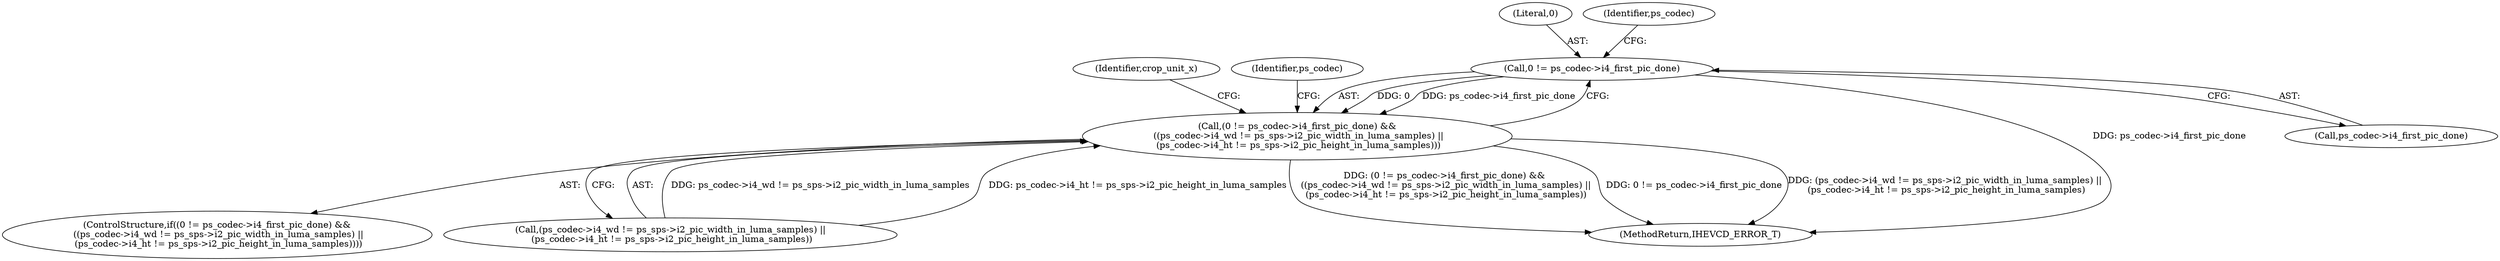 digraph "0_Android_1ab5ce7e42feccd49e49752e6f58f9097ac5d254@pointer" {
"1001135" [label="(Call,0 != ps_codec->i4_first_pic_done)"];
"1001134" [label="(Call,(0 != ps_codec->i4_first_pic_done) &&\n ((ps_codec->i4_wd != ps_sps->i2_pic_width_in_luma_samples) ||\n (ps_codec->i4_ht != ps_sps->i2_pic_height_in_luma_samples)))"];
"1001136" [label="(Literal,0)"];
"1001140" [label="(Call,(ps_codec->i4_wd != ps_sps->i2_pic_width_in_luma_samples) ||\n (ps_codec->i4_ht != ps_sps->i2_pic_height_in_luma_samples))"];
"1001134" [label="(Call,(0 != ps_codec->i4_first_pic_done) &&\n ((ps_codec->i4_wd != ps_sps->i2_pic_width_in_luma_samples) ||\n (ps_codec->i4_ht != ps_sps->i2_pic_height_in_luma_samples)))"];
"1001133" [label="(ControlStructure,if((0 != ps_codec->i4_first_pic_done) &&\n ((ps_codec->i4_wd != ps_sps->i2_pic_width_in_luma_samples) ||\n (ps_codec->i4_ht != ps_sps->i2_pic_height_in_luma_samples))))"];
"1001143" [label="(Identifier,ps_codec)"];
"1001336" [label="(MethodReturn,IHEVCD_ERROR_T)"];
"1001176" [label="(Identifier,crop_unit_x)"];
"1001158" [label="(Identifier,ps_codec)"];
"1001137" [label="(Call,ps_codec->i4_first_pic_done)"];
"1001135" [label="(Call,0 != ps_codec->i4_first_pic_done)"];
"1001135" -> "1001134"  [label="AST: "];
"1001135" -> "1001137"  [label="CFG: "];
"1001136" -> "1001135"  [label="AST: "];
"1001137" -> "1001135"  [label="AST: "];
"1001143" -> "1001135"  [label="CFG: "];
"1001134" -> "1001135"  [label="CFG: "];
"1001135" -> "1001336"  [label="DDG: ps_codec->i4_first_pic_done"];
"1001135" -> "1001134"  [label="DDG: 0"];
"1001135" -> "1001134"  [label="DDG: ps_codec->i4_first_pic_done"];
"1001134" -> "1001133"  [label="AST: "];
"1001134" -> "1001140"  [label="CFG: "];
"1001140" -> "1001134"  [label="AST: "];
"1001158" -> "1001134"  [label="CFG: "];
"1001176" -> "1001134"  [label="CFG: "];
"1001134" -> "1001336"  [label="DDG: (0 != ps_codec->i4_first_pic_done) &&\n ((ps_codec->i4_wd != ps_sps->i2_pic_width_in_luma_samples) ||\n (ps_codec->i4_ht != ps_sps->i2_pic_height_in_luma_samples))"];
"1001134" -> "1001336"  [label="DDG: 0 != ps_codec->i4_first_pic_done"];
"1001134" -> "1001336"  [label="DDG: (ps_codec->i4_wd != ps_sps->i2_pic_width_in_luma_samples) ||\n (ps_codec->i4_ht != ps_sps->i2_pic_height_in_luma_samples)"];
"1001140" -> "1001134"  [label="DDG: ps_codec->i4_wd != ps_sps->i2_pic_width_in_luma_samples"];
"1001140" -> "1001134"  [label="DDG: ps_codec->i4_ht != ps_sps->i2_pic_height_in_luma_samples"];
}
